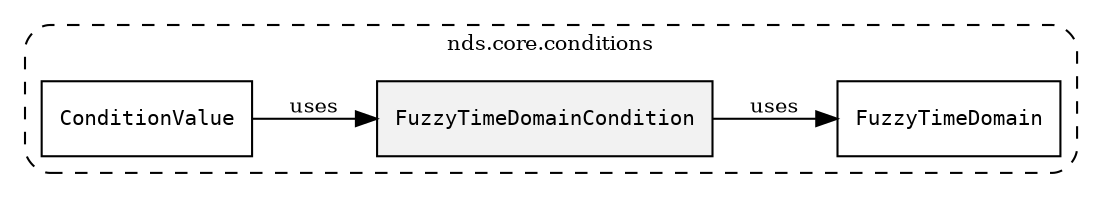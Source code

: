 /**
 * This dot file creates symbol collaboration diagram for FuzzyTimeDomainCondition.
 */
digraph ZSERIO
{
    node [shape=box, fontsize=10];
    rankdir="LR";
    fontsize=10;
    tooltip="FuzzyTimeDomainCondition collaboration diagram";

    subgraph "cluster_nds.core.conditions"
    {
        style="dashed, rounded";
        label="nds.core.conditions";
        tooltip="Package nds.core.conditions";
        href="../../../content/packages/nds.core.conditions.html#Package-nds-core-conditions";
        target="_parent";

        "FuzzyTimeDomainCondition" [style="filled", fillcolor="#0000000D", target="_parent", label=<<font face="monospace"><table align="center" border="0" cellspacing="0" cellpadding="0"><tr><td href="../../../content/packages/nds.core.conditions.html#Structure-FuzzyTimeDomainCondition" title="Structure defined in nds.core.conditions">FuzzyTimeDomainCondition</td></tr></table></font>>];
        "FuzzyTimeDomain" [target="_parent", label=<<font face="monospace"><table align="center" border="0" cellspacing="0" cellpadding="0"><tr><td href="../../../content/packages/nds.core.conditions.html#Enum-FuzzyTimeDomain" title="Enum defined in nds.core.conditions">FuzzyTimeDomain</td></tr></table></font>>];
        "ConditionValue" [target="_parent", label=<<font face="monospace"><table align="center" border="0" cellspacing="0" cellpadding="0"><tr><td href="../../../content/packages/nds.core.conditions.html#Choice-ConditionValue" title="Choice defined in nds.core.conditions">ConditionValue</td></tr></table></font>>];
    }

    "FuzzyTimeDomainCondition" -> "FuzzyTimeDomain" [label="uses", fontsize=10];
    "ConditionValue" -> "FuzzyTimeDomainCondition" [label="uses", fontsize=10];
}
